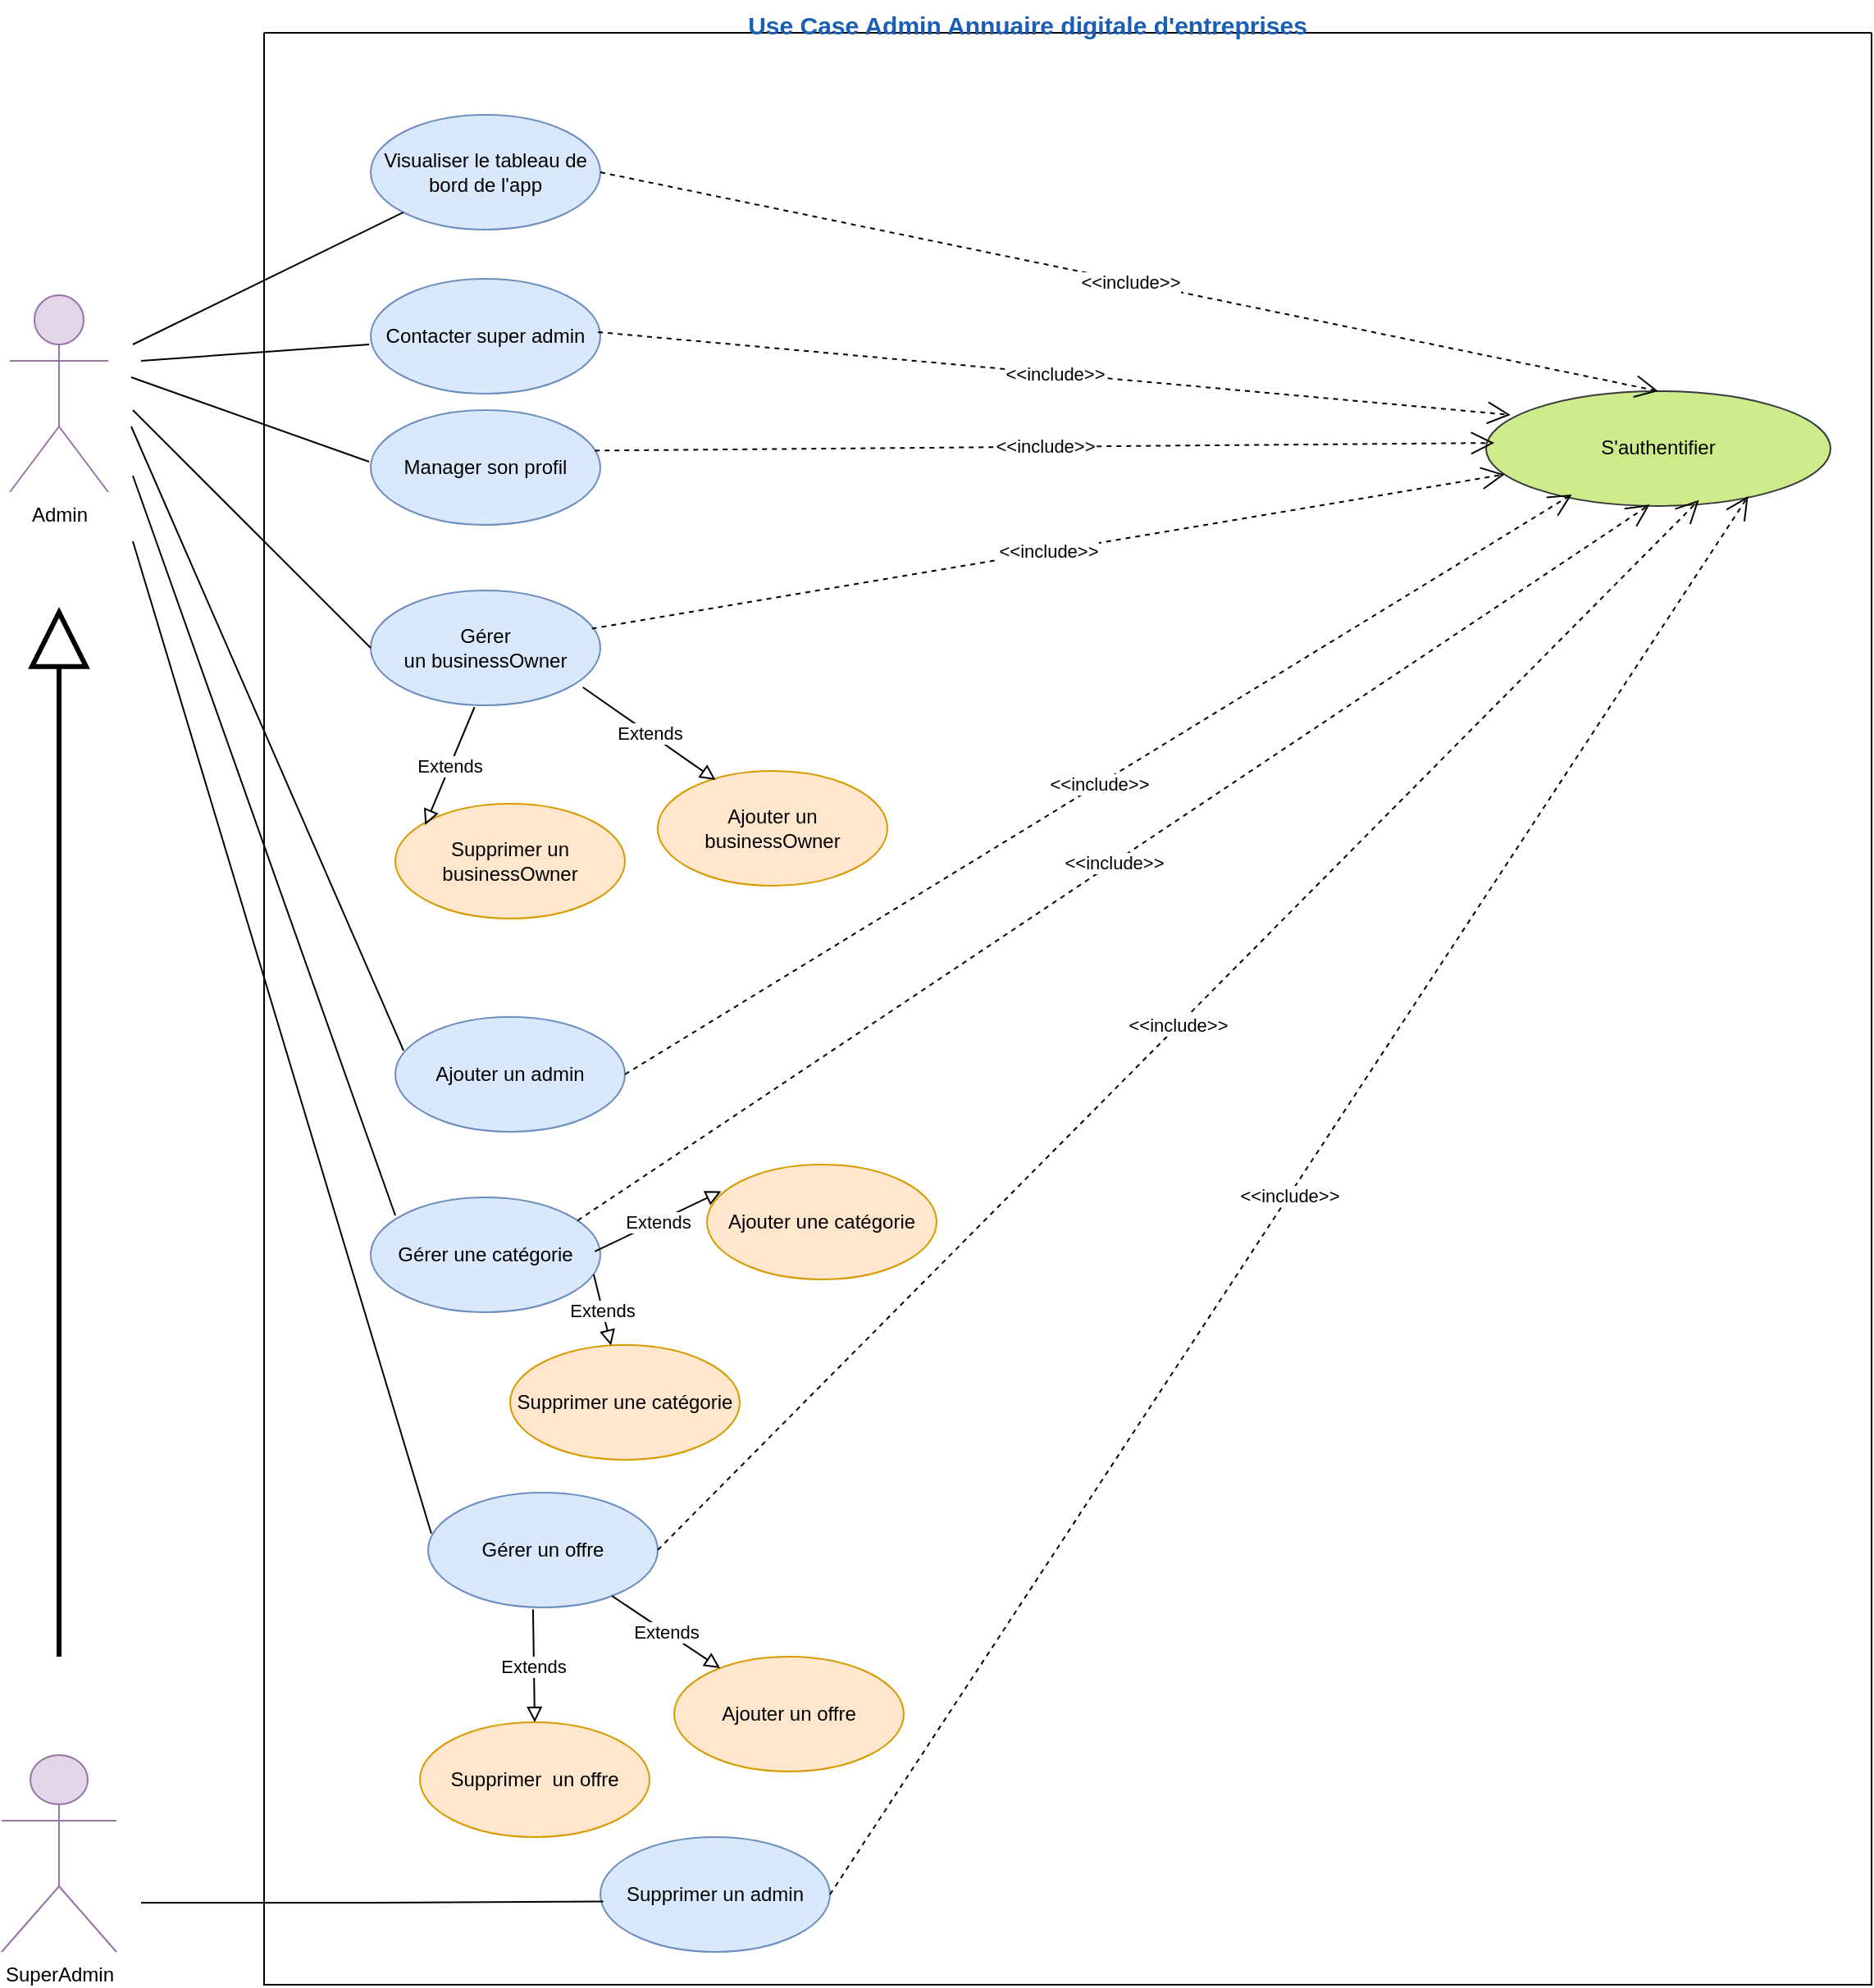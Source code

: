 <mxfile version="24.7.14">
  <diagram name="Page-1" id="bhGO4YqVL-GR8HQGPJSJ">
    <mxGraphModel dx="1280" dy="1761" grid="1" gridSize="10" guides="1" tooltips="1" connect="1" arrows="1" fold="1" page="1" pageScale="1" pageWidth="850" pageHeight="1100" math="0" shadow="0">
      <root>
        <mxCell id="0" />
        <mxCell id="1" parent="0" />
        <mxCell id="naTFx3P3gocJp3Rw6-RB-2" value="" style="swimlane;startSize=0;" parent="1" vertex="1">
          <mxGeometry x="190" y="-10" width="980" height="1190" as="geometry" />
        </mxCell>
        <mxCell id="naTFx3P3gocJp3Rw6-RB-3" value="S&#39;authentifier" style="ellipse;whiteSpace=wrap;html=1;fillColor=#cdeb8b;strokeColor=#36393d;" parent="naTFx3P3gocJp3Rw6-RB-2" vertex="1">
          <mxGeometry x="745" y="218.45" width="210" height="70" as="geometry" />
        </mxCell>
        <mxCell id="naTFx3P3gocJp3Rw6-RB-9" value="Visualiser le tableau de bord de l&#39;app" style="ellipse;whiteSpace=wrap;html=1;fillColor=#dae8fc;strokeColor=#6c8ebf;" parent="naTFx3P3gocJp3Rw6-RB-2" vertex="1">
          <mxGeometry x="65" y="50" width="140" height="70" as="geometry" />
        </mxCell>
        <mxCell id="naTFx3P3gocJp3Rw6-RB-22" value="" style="endArrow=none;html=1;rounded=0;" parent="naTFx3P3gocJp3Rw6-RB-2" target="naTFx3P3gocJp3Rw6-RB-9" edge="1">
          <mxGeometry relative="1" as="geometry">
            <mxPoint x="-80" y="190" as="sourcePoint" />
            <mxPoint x="68.319" y="5.779" as="targetPoint" />
          </mxGeometry>
        </mxCell>
        <mxCell id="naTFx3P3gocJp3Rw6-RB-61" value="Supprimer un admin" style="ellipse;whiteSpace=wrap;html=1;fillColor=#dae8fc;strokeColor=#6c8ebf;" parent="naTFx3P3gocJp3Rw6-RB-2" vertex="1">
          <mxGeometry x="205" y="1100" width="140" height="70" as="geometry" />
        </mxCell>
        <mxCell id="naTFx3P3gocJp3Rw6-RB-15" value="Contacter super admin" style="ellipse;whiteSpace=wrap;html=1;fillColor=#dae8fc;strokeColor=#6c8ebf;" parent="naTFx3P3gocJp3Rw6-RB-2" vertex="1">
          <mxGeometry x="65" y="150.0" width="140" height="70" as="geometry" />
        </mxCell>
        <mxCell id="naTFx3P3gocJp3Rw6-RB-17" value="" style="endArrow=none;html=1;rounded=0;entryX=-0.007;entryY=0.571;entryDx=0;entryDy=0;entryPerimeter=0;" parent="naTFx3P3gocJp3Rw6-RB-2" edge="1" target="naTFx3P3gocJp3Rw6-RB-15">
          <mxGeometry relative="1" as="geometry">
            <mxPoint x="-75" y="200" as="sourcePoint" />
            <mxPoint x="75.5" y="432.8" as="targetPoint" />
          </mxGeometry>
        </mxCell>
        <mxCell id="naTFx3P3gocJp3Rw6-RB-38" value="Ajouter une catégorie" style="ellipse;whiteSpace=wrap;html=1;fillColor=#ffe6cc;strokeColor=#d79b00;" parent="naTFx3P3gocJp3Rw6-RB-2" vertex="1">
          <mxGeometry x="270" y="690" width="140" height="70" as="geometry" />
        </mxCell>
        <mxCell id="naTFx3P3gocJp3Rw6-RB-33" value="Manager son profil" style="ellipse;whiteSpace=wrap;html=1;fillColor=#dae8fc;strokeColor=#6c8ebf;" parent="naTFx3P3gocJp3Rw6-RB-2" vertex="1">
          <mxGeometry x="65" y="230" width="140" height="70" as="geometry" />
        </mxCell>
        <mxCell id="naTFx3P3gocJp3Rw6-RB-35" value="Ajouter un businessOwner" style="ellipse;whiteSpace=wrap;html=1;fillColor=#ffe6cc;strokeColor=#d79b00;" parent="naTFx3P3gocJp3Rw6-RB-2" vertex="1">
          <mxGeometry x="240" y="450" width="140" height="70" as="geometry" />
        </mxCell>
        <mxCell id="naTFx3P3gocJp3Rw6-RB-36" value="Supprimer un businessOwner" style="ellipse;whiteSpace=wrap;html=1;fillColor=#ffe6cc;strokeColor=#d79b00;" parent="naTFx3P3gocJp3Rw6-RB-2" vertex="1">
          <mxGeometry x="80" y="470" width="140" height="70" as="geometry" />
        </mxCell>
        <mxCell id="naTFx3P3gocJp3Rw6-RB-37" value="Ajouter un admin" style="ellipse;whiteSpace=wrap;html=1;fillColor=#dae8fc;strokeColor=#6c8ebf;" parent="naTFx3P3gocJp3Rw6-RB-2" vertex="1">
          <mxGeometry x="80" y="600" width="140" height="70" as="geometry" />
        </mxCell>
        <mxCell id="naTFx3P3gocJp3Rw6-RB-39" value="Supprimer une catégorie" style="ellipse;whiteSpace=wrap;html=1;fillColor=#ffe6cc;strokeColor=#d79b00;" parent="naTFx3P3gocJp3Rw6-RB-2" vertex="1">
          <mxGeometry x="150" y="800" width="140" height="70" as="geometry" />
        </mxCell>
        <mxCell id="naTFx3P3gocJp3Rw6-RB-40" value="Gérer un offre" style="ellipse;whiteSpace=wrap;html=1;fillColor=#dae8fc;strokeColor=#6c8ebf;" parent="naTFx3P3gocJp3Rw6-RB-2" vertex="1">
          <mxGeometry x="100" y="890" width="140" height="70" as="geometry" />
        </mxCell>
        <mxCell id="naTFx3P3gocJp3Rw6-RB-41" value="Ajouter un offre" style="ellipse;whiteSpace=wrap;html=1;fillColor=#ffe6cc;strokeColor=#d79b00;" parent="naTFx3P3gocJp3Rw6-RB-2" vertex="1">
          <mxGeometry x="250" y="990" width="140" height="70" as="geometry" />
        </mxCell>
        <mxCell id="naTFx3P3gocJp3Rw6-RB-42" value="Supprimer&amp;nbsp; un offre" style="ellipse;whiteSpace=wrap;html=1;fillColor=#ffe6cc;strokeColor=#d79b00;" parent="naTFx3P3gocJp3Rw6-RB-2" vertex="1">
          <mxGeometry x="95" y="1030" width="140" height="70" as="geometry" />
        </mxCell>
        <mxCell id="naTFx3P3gocJp3Rw6-RB-48" value="&amp;lt;&amp;lt;include&amp;gt;&amp;gt;" style="endArrow=open;endSize=12;dashed=1;html=1;rounded=0;exitX=0.976;exitY=0.353;exitDx=0;exitDy=0;exitPerimeter=0;entryX=0.024;entryY=0.451;entryDx=0;entryDy=0;entryPerimeter=0;" parent="naTFx3P3gocJp3Rw6-RB-2" source="naTFx3P3gocJp3Rw6-RB-33" target="naTFx3P3gocJp3Rw6-RB-3" edge="1">
          <mxGeometry width="160" relative="1" as="geometry">
            <mxPoint x="205.0" y="594.73" as="sourcePoint" />
            <mxPoint x="825" y="290" as="targetPoint" />
          </mxGeometry>
        </mxCell>
        <mxCell id="ZiRu1ya_WraAcEEnrFVZ-8" value="&amp;lt;&amp;lt;include&amp;gt;&amp;gt;" style="endArrow=open;endSize=12;dashed=1;html=1;rounded=0;exitX=1;exitY=0.5;exitDx=0;exitDy=0;entryX=0.5;entryY=0;entryDx=0;entryDy=0;" edge="1" parent="naTFx3P3gocJp3Rw6-RB-2" source="naTFx3P3gocJp3Rw6-RB-9" target="naTFx3P3gocJp3Rw6-RB-3">
          <mxGeometry width="160" relative="1" as="geometry">
            <mxPoint x="199.5" y="77.5" as="sourcePoint" />
            <mxPoint x="790.5" y="92.5" as="targetPoint" />
          </mxGeometry>
        </mxCell>
        <mxCell id="ZiRu1ya_WraAcEEnrFVZ-10" value="&amp;lt;&amp;lt;include&amp;gt;&amp;gt;" style="endArrow=open;endSize=12;dashed=1;html=1;rounded=0;exitX=0.99;exitY=0.464;exitDx=0;exitDy=0;exitPerimeter=0;entryX=0.071;entryY=0.207;entryDx=0;entryDy=0;entryPerimeter=0;" edge="1" parent="naTFx3P3gocJp3Rw6-RB-2" source="naTFx3P3gocJp3Rw6-RB-15" target="naTFx3P3gocJp3Rw6-RB-3">
          <mxGeometry width="160" relative="1" as="geometry">
            <mxPoint x="195" y="435" as="sourcePoint" />
            <mxPoint x="805" y="290" as="targetPoint" />
          </mxGeometry>
        </mxCell>
        <mxCell id="naTFx3P3gocJp3Rw6-RB-57" value="SuperAdmin" style="shape=umlActor;verticalLabelPosition=bottom;verticalAlign=top;html=1;outlineConnect=0;fillColor=#e1d5e7;strokeColor=#9673a6;" parent="naTFx3P3gocJp3Rw6-RB-2" vertex="1">
          <mxGeometry x="-160" y="1050" width="70" height="120" as="geometry" />
        </mxCell>
        <mxCell id="MQpW_G7_j-WZOAsa5cIW-2" value="" style="endArrow=block;endFill=0;html=1;rounded=0;strokeWidth=3;jumpSize=4;startSize=21;endSize=30;" parent="naTFx3P3gocJp3Rw6-RB-2" edge="1">
          <mxGeometry width="160" relative="1" as="geometry">
            <mxPoint x="-125" y="990" as="sourcePoint" />
            <mxPoint x="-125" y="350" as="targetPoint" />
          </mxGeometry>
        </mxCell>
        <mxCell id="naTFx3P3gocJp3Rw6-RB-34" value="" style="endArrow=none;html=1;rounded=0;entryX=-0.007;entryY=0.45;entryDx=0;entryDy=0;entryPerimeter=0;" parent="naTFx3P3gocJp3Rw6-RB-2" target="naTFx3P3gocJp3Rw6-RB-33" edge="1">
          <mxGeometry relative="1" as="geometry">
            <mxPoint x="-81.02" y="210" as="sourcePoint" />
            <mxPoint x="58.98" y="715" as="targetPoint" />
          </mxGeometry>
        </mxCell>
        <mxCell id="naTFx3P3gocJp3Rw6-RB-44" value="" style="endArrow=none;html=1;rounded=0;entryX=0.036;entryY=0.293;entryDx=0;entryDy=0;entryPerimeter=0;" parent="naTFx3P3gocJp3Rw6-RB-2" target="naTFx3P3gocJp3Rw6-RB-37" edge="1">
          <mxGeometry relative="1" as="geometry">
            <mxPoint x="-81" y="240" as="sourcePoint" />
            <mxPoint x="65.0" y="965.99" as="targetPoint" />
          </mxGeometry>
        </mxCell>
        <mxCell id="naTFx3P3gocJp3Rw6-RB-64" value="" style="endArrow=none;html=1;rounded=0;entryX=0.014;entryY=0.357;entryDx=0;entryDy=0;entryPerimeter=0;" parent="naTFx3P3gocJp3Rw6-RB-2" target="naTFx3P3gocJp3Rw6-RB-40" edge="1">
          <mxGeometry relative="1" as="geometry">
            <mxPoint x="-80" y="310" as="sourcePoint" />
            <mxPoint x="60.94" y="1188.56" as="targetPoint" />
          </mxGeometry>
        </mxCell>
        <mxCell id="naTFx3P3gocJp3Rw6-RB-67" value="" style="endArrow=none;html=1;edgeStyle=orthogonalEdgeStyle;rounded=0;entryX=0.013;entryY=0.56;entryDx=0;entryDy=0;entryPerimeter=0;" parent="naTFx3P3gocJp3Rw6-RB-2" edge="1" target="naTFx3P3gocJp3Rw6-RB-61">
          <mxGeometry relative="1" as="geometry">
            <mxPoint x="-75" y="1140" as="sourcePoint" />
            <mxPoint x="65" y="1140" as="targetPoint" />
            <Array as="points">
              <mxPoint x="66" y="1140" />
            </Array>
          </mxGeometry>
        </mxCell>
        <mxCell id="ZiRu1ya_WraAcEEnrFVZ-15" value="Gérer une catégorie" style="ellipse;whiteSpace=wrap;html=1;fillColor=#dae8fc;strokeColor=#6c8ebf;" vertex="1" parent="naTFx3P3gocJp3Rw6-RB-2">
          <mxGeometry x="65" y="710" width="140" height="70" as="geometry" />
        </mxCell>
        <mxCell id="ZiRu1ya_WraAcEEnrFVZ-49" value="&lt;div&gt;Gérer&lt;/div&gt;&lt;div&gt; un businessOwner&lt;/div&gt;" style="ellipse;whiteSpace=wrap;html=1;fillColor=#dae8fc;strokeColor=#6c8ebf;" vertex="1" parent="naTFx3P3gocJp3Rw6-RB-2">
          <mxGeometry x="65" y="340" width="140" height="70" as="geometry" />
        </mxCell>
        <mxCell id="ZiRu1ya_WraAcEEnrFVZ-50" value="Extends" style="endArrow=block;endSize=7;endFill=0;html=1;rounded=0;entryX=0.13;entryY=0.186;entryDx=0;entryDy=0;entryPerimeter=0;exitX=0.452;exitY=1.016;exitDx=0;exitDy=0;exitPerimeter=0;" edge="1" parent="naTFx3P3gocJp3Rw6-RB-2" source="ZiRu1ya_WraAcEEnrFVZ-49" target="naTFx3P3gocJp3Rw6-RB-36">
          <mxGeometry x="0.004" width="160" relative="1" as="geometry">
            <mxPoint x="201" y="530" as="sourcePoint" />
            <mxPoint x="269" y="632" as="targetPoint" />
            <mxPoint as="offset" />
          </mxGeometry>
        </mxCell>
        <mxCell id="ZiRu1ya_WraAcEEnrFVZ-51" value="Extends" style="endArrow=block;endSize=7;endFill=0;html=1;rounded=0;entryX=0.252;entryY=0.079;entryDx=0;entryDy=0;entryPerimeter=0;exitX=0.924;exitY=0.843;exitDx=0;exitDy=0;exitPerimeter=0;" edge="1" parent="naTFx3P3gocJp3Rw6-RB-2" source="ZiRu1ya_WraAcEEnrFVZ-49" target="naTFx3P3gocJp3Rw6-RB-35">
          <mxGeometry width="160" relative="1" as="geometry">
            <mxPoint x="202" y="460" as="sourcePoint" />
            <mxPoint x="268" y="489" as="targetPoint" />
          </mxGeometry>
        </mxCell>
        <mxCell id="ZiRu1ya_WraAcEEnrFVZ-53" value="Extends" style="endArrow=block;endSize=7;endFill=0;html=1;rounded=0;exitX=0.726;exitY=0.971;exitDx=0;exitDy=0;exitPerimeter=0;" edge="1" parent="naTFx3P3gocJp3Rw6-RB-2" target="naTFx3P3gocJp3Rw6-RB-39">
          <mxGeometry width="160" relative="1" as="geometry">
            <mxPoint x="201" y="757" as="sourcePoint" />
            <mxPoint x="268" y="790" as="targetPoint" />
          </mxGeometry>
        </mxCell>
        <mxCell id="ZiRu1ya_WraAcEEnrFVZ-54" value="Extends" style="endArrow=block;endSize=7;endFill=0;html=1;rounded=0;entryX=0.062;entryY=0.233;entryDx=0;entryDy=0;entryPerimeter=0;exitX=0.976;exitY=0.471;exitDx=0;exitDy=0;exitPerimeter=0;" edge="1" parent="naTFx3P3gocJp3Rw6-RB-2" source="ZiRu1ya_WraAcEEnrFVZ-15" target="naTFx3P3gocJp3Rw6-RB-38">
          <mxGeometry width="160" relative="1" as="geometry">
            <mxPoint x="211" y="767" as="sourcePoint" />
            <mxPoint x="246" y="818" as="targetPoint" />
          </mxGeometry>
        </mxCell>
        <mxCell id="ZiRu1ya_WraAcEEnrFVZ-56" value="&amp;lt;&amp;lt;include&amp;gt;&amp;gt;" style="endArrow=open;endSize=12;dashed=1;html=1;rounded=0;exitX=0.963;exitY=0.332;exitDx=0;exitDy=0;exitPerimeter=0;" edge="1" parent="naTFx3P3gocJp3Rw6-RB-2" source="ZiRu1ya_WraAcEEnrFVZ-49" target="naTFx3P3gocJp3Rw6-RB-3">
          <mxGeometry width="160" relative="1" as="geometry">
            <mxPoint x="212" y="265" as="sourcePoint" />
            <mxPoint x="804" y="294" as="targetPoint" />
          </mxGeometry>
        </mxCell>
        <mxCell id="ZiRu1ya_WraAcEEnrFVZ-58" value="&amp;lt;&amp;lt;include&amp;gt;&amp;gt;" style="endArrow=open;endSize=12;dashed=1;html=1;rounded=0;exitX=1;exitY=0.5;exitDx=0;exitDy=0;entryX=0.249;entryY=0.9;entryDx=0;entryDy=0;entryPerimeter=0;" edge="1" parent="naTFx3P3gocJp3Rw6-RB-2" source="naTFx3P3gocJp3Rw6-RB-37" target="naTFx3P3gocJp3Rw6-RB-3">
          <mxGeometry width="160" relative="1" as="geometry">
            <mxPoint x="210" y="373" as="sourcePoint" />
            <mxPoint x="766" y="279" as="targetPoint" />
          </mxGeometry>
        </mxCell>
        <mxCell id="ZiRu1ya_WraAcEEnrFVZ-59" value="&amp;lt;&amp;lt;include&amp;gt;&amp;gt;" style="endArrow=open;endSize=12;dashed=1;html=1;rounded=0;exitX=1;exitY=0.5;exitDx=0;exitDy=0;entryX=0.761;entryY=0.915;entryDx=0;entryDy=0;entryPerimeter=0;" edge="1" parent="naTFx3P3gocJp3Rw6-RB-2" source="naTFx3P3gocJp3Rw6-RB-61" target="naTFx3P3gocJp3Rw6-RB-3">
          <mxGeometry width="160" relative="1" as="geometry">
            <mxPoint x="230" y="645" as="sourcePoint" />
            <mxPoint x="807" y="291" as="targetPoint" />
          </mxGeometry>
        </mxCell>
        <mxCell id="ZiRu1ya_WraAcEEnrFVZ-60" value="&amp;lt;&amp;lt;include&amp;gt;&amp;gt;" style="endArrow=open;endSize=12;dashed=1;html=1;rounded=0;entryX=0.475;entryY=0.989;entryDx=0;entryDy=0;entryPerimeter=0;exitX=0.901;exitY=0.202;exitDx=0;exitDy=0;exitPerimeter=0;" edge="1" parent="naTFx3P3gocJp3Rw6-RB-2" source="ZiRu1ya_WraAcEEnrFVZ-15" target="naTFx3P3gocJp3Rw6-RB-3">
          <mxGeometry width="160" relative="1" as="geometry">
            <mxPoint x="240" y="655" as="sourcePoint" />
            <mxPoint x="817" y="301" as="targetPoint" />
          </mxGeometry>
        </mxCell>
        <mxCell id="ZiRu1ya_WraAcEEnrFVZ-61" value="" style="endArrow=none;html=1;rounded=0;entryX=0.036;entryY=0.293;entryDx=0;entryDy=0;entryPerimeter=0;" edge="1" parent="naTFx3P3gocJp3Rw6-RB-2">
          <mxGeometry relative="1" as="geometry">
            <mxPoint x="-80" y="270" as="sourcePoint" />
            <mxPoint x="80" y="721" as="targetPoint" />
          </mxGeometry>
        </mxCell>
        <mxCell id="ZiRu1ya_WraAcEEnrFVZ-98" value="&amp;lt;&amp;lt;include&amp;gt;&amp;gt;" style="endArrow=open;endSize=12;dashed=1;html=1;rounded=0;entryX=0.618;entryY=0.949;entryDx=0;entryDy=0;entryPerimeter=0;exitX=1;exitY=0.5;exitDx=0;exitDy=0;" edge="1" parent="naTFx3P3gocJp3Rw6-RB-2" source="naTFx3P3gocJp3Rw6-RB-40" target="naTFx3P3gocJp3Rw6-RB-3">
          <mxGeometry width="160" relative="1" as="geometry">
            <mxPoint x="201" y="734" as="sourcePoint" />
            <mxPoint x="855" y="298" as="targetPoint" />
          </mxGeometry>
        </mxCell>
        <mxCell id="ZiRu1ya_WraAcEEnrFVZ-99" value="Extends" style="endArrow=block;endSize=7;endFill=0;html=1;rounded=0;exitX=0.457;exitY=1.017;exitDx=0;exitDy=0;exitPerimeter=0;entryX=0.5;entryY=0;entryDx=0;entryDy=0;" edge="1" parent="naTFx3P3gocJp3Rw6-RB-2" source="naTFx3P3gocJp3Rw6-RB-40" target="naTFx3P3gocJp3Rw6-RB-42">
          <mxGeometry width="160" relative="1" as="geometry">
            <mxPoint x="194" y="960" as="sourcePoint" />
            <mxPoint x="205" y="1003" as="targetPoint" />
          </mxGeometry>
        </mxCell>
        <mxCell id="ZiRu1ya_WraAcEEnrFVZ-138" value="Extends" style="endArrow=block;endSize=7;endFill=0;html=1;rounded=0;" edge="1" parent="naTFx3P3gocJp3Rw6-RB-2" source="naTFx3P3gocJp3Rw6-RB-40" target="naTFx3P3gocJp3Rw6-RB-41">
          <mxGeometry width="160" relative="1" as="geometry">
            <mxPoint x="204" y="970" as="sourcePoint" />
            <mxPoint x="205" y="1001" as="targetPoint" />
          </mxGeometry>
        </mxCell>
        <mxCell id="naTFx3P3gocJp3Rw6-RB-28" value="&lt;b&gt;&lt;font style=&quot;font-size: 15px;&quot; color=&quot;#1a5fb4&quot;&gt;Use Case Admin Annuaire digitale d&#39;entreprises&lt;/font&gt;&lt;/b&gt;" style="text;html=1;align=center;verticalAlign=middle;resizable=0;points=[];autosize=1;strokeColor=none;fillColor=none;" parent="1" vertex="1">
          <mxGeometry x="470" y="-30" width="370" height="30" as="geometry" />
        </mxCell>
        <mxCell id="ZiRu1ya_WraAcEEnrFVZ-55" value="" style="endArrow=none;html=1;rounded=0;entryX=0;entryY=0.5;entryDx=0;entryDy=0;" edge="1" parent="1" target="ZiRu1ya_WraAcEEnrFVZ-49">
          <mxGeometry relative="1" as="geometry">
            <mxPoint x="110" y="220" as="sourcePoint" />
            <mxPoint x="268" y="260" as="targetPoint" />
          </mxGeometry>
        </mxCell>
        <mxCell id="naTFx3P3gocJp3Rw6-RB-1" value="Admin" style="shape=umlActor;verticalLabelPosition=bottom;verticalAlign=top;html=1;outlineConnect=0;fillColor=#e1d5e7;strokeColor=#9673a6;" parent="1" vertex="1">
          <mxGeometry x="35" y="150" width="60" height="120" as="geometry" />
        </mxCell>
      </root>
    </mxGraphModel>
  </diagram>
</mxfile>
